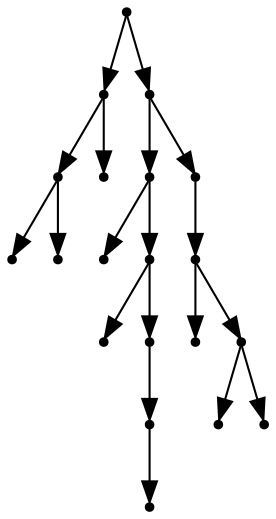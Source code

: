 digraph {
  19 [shape=point];
  4 [shape=point];
  2 [shape=point];
  0 [shape=point];
  1 [shape=point];
  3 [shape=point];
  18 [shape=point];
  11 [shape=point];
  5 [shape=point];
  10 [shape=point];
  6 [shape=point];
  9 [shape=point];
  8 [shape=point];
  7 [shape=point];
  17 [shape=point];
  16 [shape=point];
  12 [shape=point];
  15 [shape=point];
  13 [shape=point];
  14 [shape=point];
19 -> 4;
4 -> 2;
2 -> 0;
2 -> 1;
4 -> 3;
19 -> 18;
18 -> 11;
11 -> 5;
11 -> 10;
10 -> 6;
10 -> 9;
9 -> 8;
8 -> 7;
18 -> 17;
17 -> 16;
16 -> 12;
16 -> 15;
15 -> 13;
15 -> 14;
}
